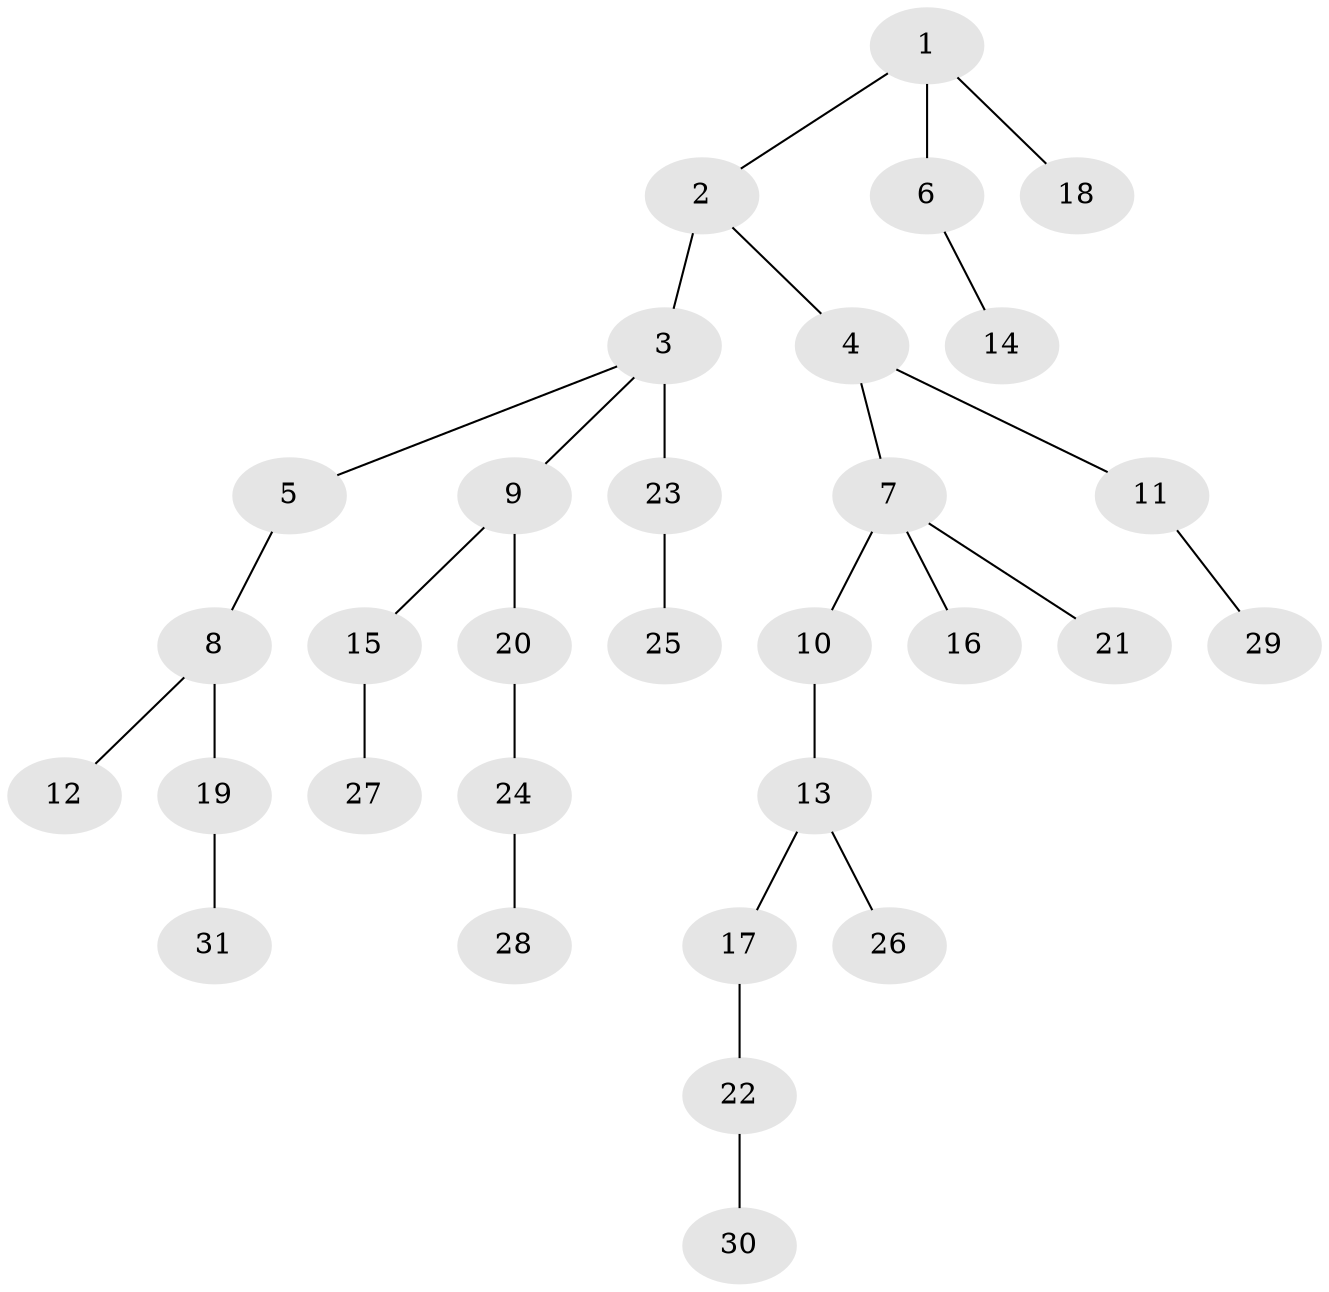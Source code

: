 // original degree distribution, {4: 0.06557377049180328, 3: 0.2459016393442623, 6: 0.03278688524590164, 1: 0.5409836065573771, 2: 0.11475409836065574}
// Generated by graph-tools (version 1.1) at 2025/51/03/04/25 22:51:40]
// undirected, 31 vertices, 30 edges
graph export_dot {
  node [color=gray90,style=filled];
  1;
  2;
  3;
  4;
  5;
  6;
  7;
  8;
  9;
  10;
  11;
  12;
  13;
  14;
  15;
  16;
  17;
  18;
  19;
  20;
  21;
  22;
  23;
  24;
  25;
  26;
  27;
  28;
  29;
  30;
  31;
  1 -- 2 [weight=1.0];
  1 -- 6 [weight=1.0];
  1 -- 18 [weight=1.0];
  2 -- 3 [weight=2.0];
  2 -- 4 [weight=1.0];
  3 -- 5 [weight=1.0];
  3 -- 9 [weight=1.0];
  3 -- 23 [weight=1.0];
  4 -- 7 [weight=1.0];
  4 -- 11 [weight=1.0];
  5 -- 8 [weight=1.0];
  6 -- 14 [weight=1.0];
  7 -- 10 [weight=1.0];
  7 -- 16 [weight=1.0];
  7 -- 21 [weight=1.0];
  8 -- 12 [weight=1.0];
  8 -- 19 [weight=1.0];
  9 -- 15 [weight=1.0];
  9 -- 20 [weight=1.0];
  10 -- 13 [weight=1.0];
  11 -- 29 [weight=1.0];
  13 -- 17 [weight=1.0];
  13 -- 26 [weight=1.0];
  15 -- 27 [weight=1.0];
  17 -- 22 [weight=1.0];
  19 -- 31 [weight=1.0];
  20 -- 24 [weight=1.0];
  22 -- 30 [weight=1.0];
  23 -- 25 [weight=1.0];
  24 -- 28 [weight=1.0];
}
